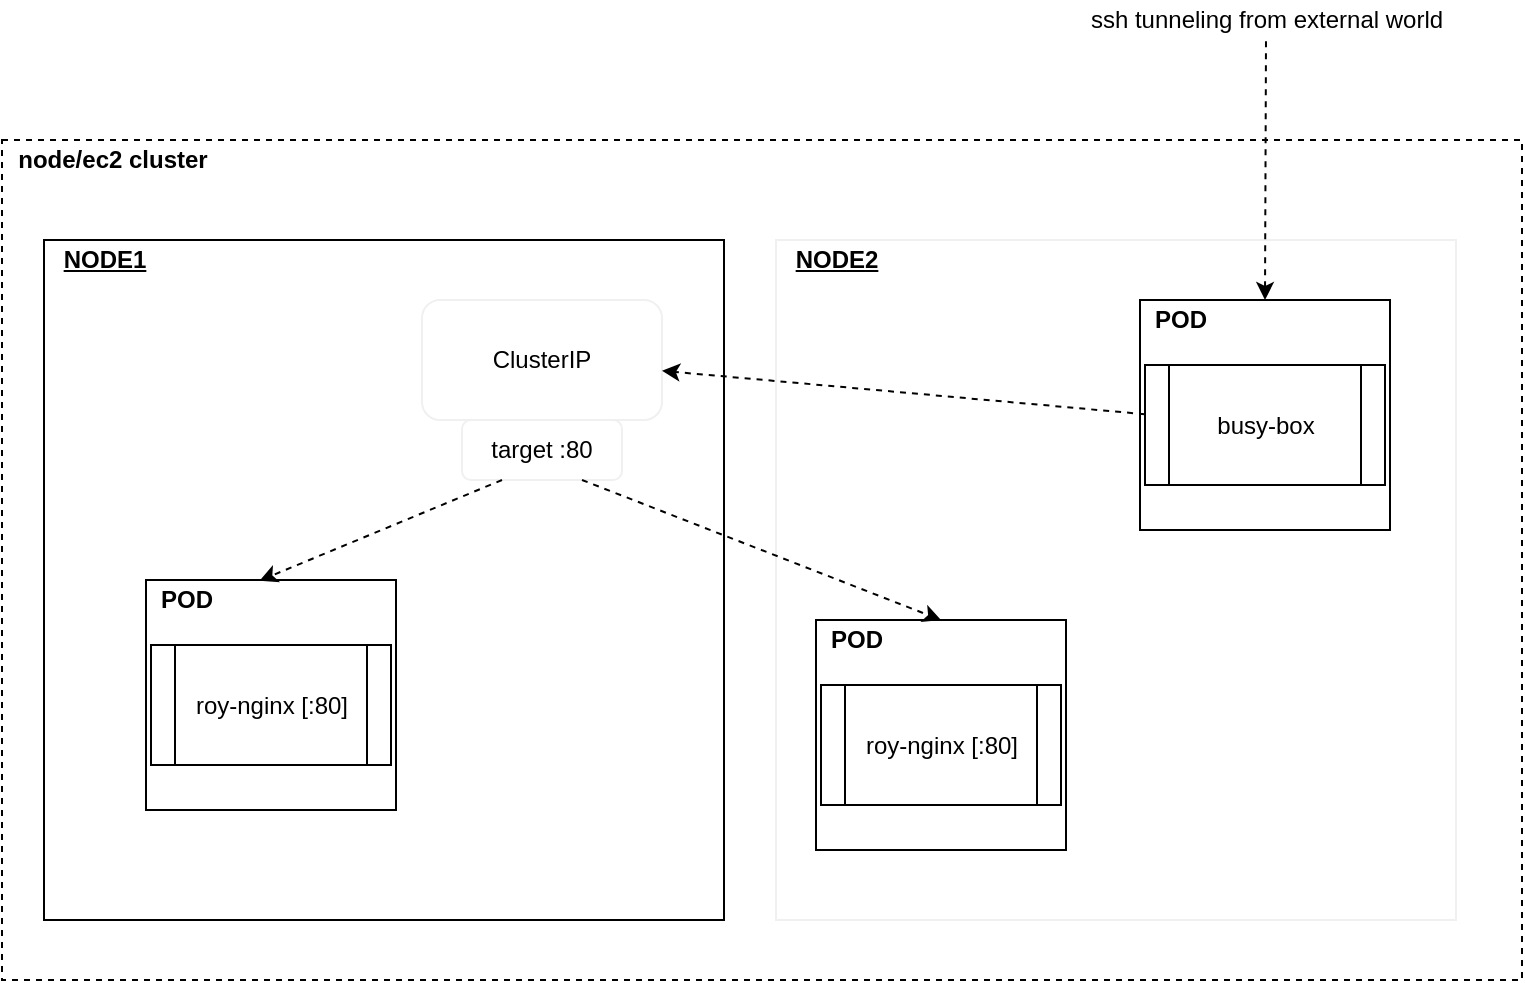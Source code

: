 <mxfile version="13.6.5">
    <diagram id="ZpLXnbq_paBLKfTdm-bj" name="Page-1">
        <mxGraphModel dx="866" dy="613" grid="1" gridSize="10" guides="1" tooltips="1" connect="1" arrows="1" fold="1" page="1" pageScale="1" pageWidth="827" pageHeight="1169" math="0" shadow="0">
            <root>
                <mxCell id="0"/>
                <mxCell id="1" parent="0"/>
                <mxCell id="38" value="" style="rounded=0;whiteSpace=wrap;html=1;dashed=1;" vertex="1" parent="1">
                    <mxGeometry x="40" y="110" width="760" height="420" as="geometry"/>
                </mxCell>
                <mxCell id="5" value="" style="whiteSpace=wrap;html=1;aspect=fixed;" parent="1" vertex="1">
                    <mxGeometry x="61" y="160" width="340" height="340" as="geometry"/>
                </mxCell>
                <mxCell id="6" value="" style="whiteSpace=wrap;html=1;aspect=fixed;strokeColor=#F0F0F0;" parent="1" vertex="1">
                    <mxGeometry x="427" y="160" width="340" height="340" as="geometry"/>
                </mxCell>
                <mxCell id="7" value="NODE1" style="text;html=1;align=center;verticalAlign=middle;resizable=0;points=[];autosize=1;fontStyle=5" parent="1" vertex="1">
                    <mxGeometry x="61" y="160" width="60" height="20" as="geometry"/>
                </mxCell>
                <mxCell id="8" value="NODE2" style="text;html=1;align=center;verticalAlign=middle;resizable=0;points=[];autosize=1;fontStyle=5" parent="1" vertex="1">
                    <mxGeometry x="427" y="160" width="60" height="20" as="geometry"/>
                </mxCell>
                <mxCell id="13" value="" style="group;fillColor=#0050ef;strokeColor=#001DBC;fontColor=#ffffff;" parent="1" vertex="1" connectable="0">
                    <mxGeometry x="112" y="330" width="125" height="115" as="geometry"/>
                </mxCell>
                <mxCell id="2" value="" style="rounded=0;whiteSpace=wrap;html=1;" parent="13" vertex="1">
                    <mxGeometry width="125" height="115" as="geometry"/>
                </mxCell>
                <mxCell id="10" value="roy-nginx [:80]" style="shape=process;whiteSpace=wrap;html=1;backgroundOutline=1;" parent="13" vertex="1">
                    <mxGeometry x="2.5" y="32.5" width="120" height="60" as="geometry"/>
                </mxCell>
                <mxCell id="11" value="POD" style="text;html=1;align=center;verticalAlign=middle;resizable=0;points=[];autosize=1;fontStyle=1" parent="13" vertex="1">
                    <mxGeometry width="40" height="20" as="geometry"/>
                </mxCell>
                <mxCell id="17" value="" style="group" parent="1" vertex="1" connectable="0">
                    <mxGeometry x="447" y="350" width="125" height="115" as="geometry"/>
                </mxCell>
                <mxCell id="18" value="" style="rounded=0;whiteSpace=wrap;html=1;" parent="17" vertex="1">
                    <mxGeometry width="125" height="115" as="geometry"/>
                </mxCell>
                <mxCell id="19" value="roy-nginx [:80]" style="shape=process;whiteSpace=wrap;html=1;backgroundOutline=1;" parent="17" vertex="1">
                    <mxGeometry x="2.5" y="32.5" width="120" height="60" as="geometry"/>
                </mxCell>
                <mxCell id="20" value="POD" style="text;html=1;align=center;verticalAlign=middle;resizable=0;points=[];autosize=1;fontStyle=1" parent="17" vertex="1">
                    <mxGeometry width="40" height="20" as="geometry"/>
                </mxCell>
                <mxCell id="21" value="" style="group;strokeColor=#f0f0f0;" parent="1" vertex="1" connectable="0">
                    <mxGeometry x="609" y="190" width="125" height="115" as="geometry"/>
                </mxCell>
                <mxCell id="22" value="" style="rounded=0;whiteSpace=wrap;html=1;" parent="21" vertex="1">
                    <mxGeometry width="125" height="115" as="geometry"/>
                </mxCell>
                <mxCell id="23" value="busy-box" style="shape=process;whiteSpace=wrap;html=1;backgroundOutline=1;" parent="21" vertex="1">
                    <mxGeometry x="2.5" y="32.5" width="120" height="60" as="geometry"/>
                </mxCell>
                <mxCell id="24" value="POD" style="text;html=1;align=center;verticalAlign=middle;resizable=0;points=[];autosize=1;fontStyle=1" parent="21" vertex="1">
                    <mxGeometry width="40" height="20" as="geometry"/>
                </mxCell>
                <mxCell id="32" value="" style="group" parent="1" vertex="1" connectable="0">
                    <mxGeometry x="250" y="190" width="120" height="90" as="geometry"/>
                </mxCell>
                <mxCell id="29" value="ClusterIP" style="rounded=1;whiteSpace=wrap;html=1;strokeColor=#F0F0F0;" parent="32" vertex="1">
                    <mxGeometry width="120" height="60" as="geometry"/>
                </mxCell>
                <mxCell id="30" value="target :80" style="rounded=1;whiteSpace=wrap;html=1;strokeColor=#F0F0F0;" parent="32" vertex="1">
                    <mxGeometry x="20" y="60" width="80" height="30" as="geometry"/>
                </mxCell>
                <mxCell id="33" style="rounded=0;orthogonalLoop=1;jettySize=auto;html=1;dashed=1;" parent="1" source="23" target="29" edge="1">
                    <mxGeometry relative="1" as="geometry"/>
                </mxCell>
                <mxCell id="34" style="edgeStyle=none;rounded=0;orthogonalLoop=1;jettySize=auto;html=1;exitX=0.25;exitY=1;exitDx=0;exitDy=0;entryX=0.454;entryY=0.003;entryDx=0;entryDy=0;entryPerimeter=0;dashed=1;" parent="1" source="30" target="2" edge="1">
                    <mxGeometry relative="1" as="geometry"/>
                </mxCell>
                <mxCell id="35" style="edgeStyle=none;rounded=0;orthogonalLoop=1;jettySize=auto;html=1;exitX=0.75;exitY=1;exitDx=0;exitDy=0;entryX=0.5;entryY=0;entryDx=0;entryDy=0;dashed=1;" parent="1" source="30" target="18" edge="1">
                    <mxGeometry relative="1" as="geometry"/>
                </mxCell>
                <mxCell id="37" style="rounded=0;orthogonalLoop=1;jettySize=auto;html=1;exitX=0.5;exitY=0;exitDx=0;exitDy=0;endArrow=none;endFill=0;startArrow=classic;startFill=1;dashed=1;" edge="1" parent="1" source="22">
                    <mxGeometry relative="1" as="geometry">
                        <mxPoint x="672" y="60" as="targetPoint"/>
                    </mxGeometry>
                </mxCell>
                <mxCell id="39" value="node/ec2 cluster" style="text;html=1;align=center;verticalAlign=middle;resizable=0;points=[];autosize=1;fontStyle=1" vertex="1" parent="1">
                    <mxGeometry x="40" y="110" width="110" height="20" as="geometry"/>
                </mxCell>
                <mxCell id="40" value="ssh tunneling from external world" style="text;html=1;align=center;verticalAlign=middle;resizable=0;points=[];autosize=1;" vertex="1" parent="1">
                    <mxGeometry x="577" y="40" width="190" height="20" as="geometry"/>
                </mxCell>
            </root>
        </mxGraphModel>
    </diagram>
</mxfile>